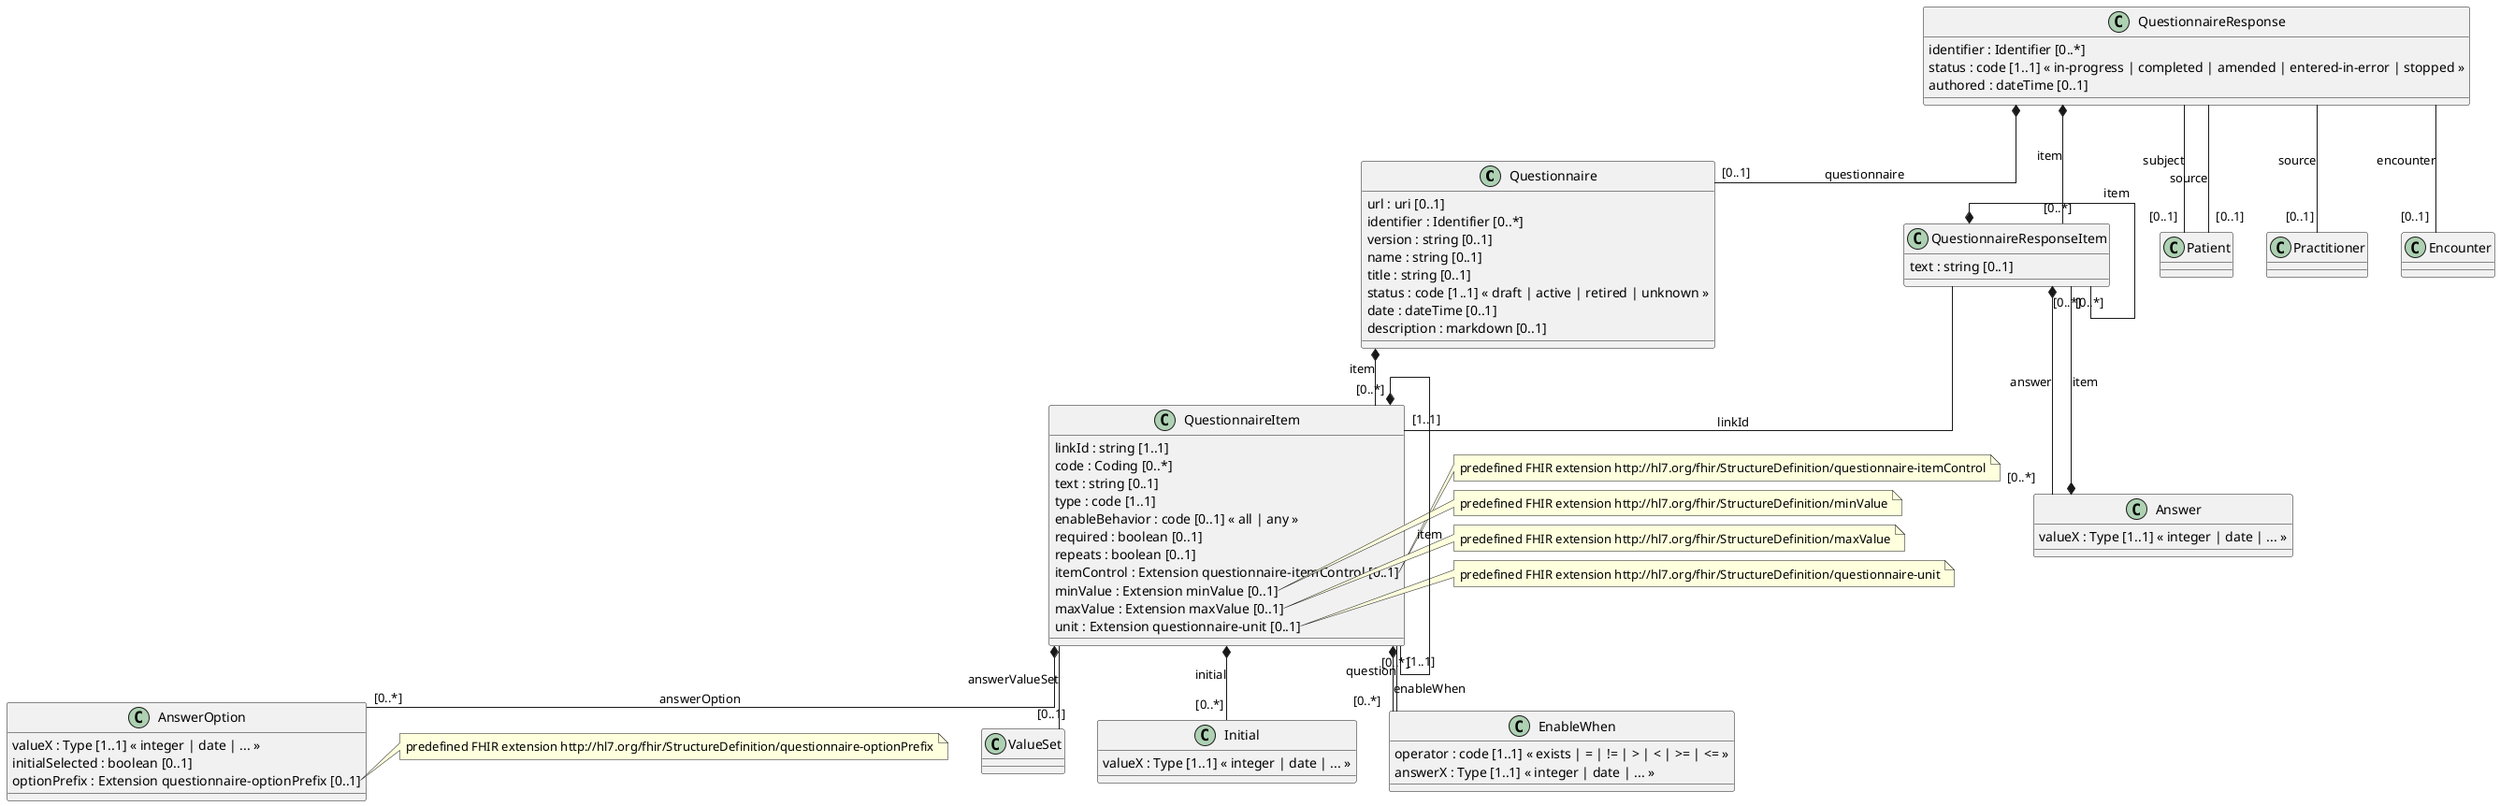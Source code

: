 @startuml
' ========================================
' start: configuration
' ========================================

skinparam linetype ortho

' ========================================
' end: configuration
' ========================================

' ========================================
' start: definition of entities/classes
' ========================================

class Questionnaire {
  url : uri [0..1]
  identifier : Identifier [0..*]
  version : string [0..1]
  name : string [0..1]
  title : string [0..1]
  status : code [1..1] « draft | active | retired | unknown »
  date : dateTime [0..1]
  description : markdown [0..1]
}

class QuestionnaireResponse {
  identifier : Identifier [0..*]
  status : code [1..1] « in-progress | completed | amended | entered-in-error | stopped »
  authored : dateTime [0..1]
}


class QuestionnaireItem {
  linkId : string [1..1]
  code : Coding [0..*]
  text : string [0..1]
  type : code [1..1]
  enableBehavior : code [0..1] « all | any »
  required : boolean [0..1]
  repeats : boolean [0..1]
  itemControl : Extension questionnaire-itemControl [0..1]
  minValue : Extension minValue [0..1]
  maxValue : Extension maxValue [0..1]
  unit : Extension questionnaire-unit [0..1]
}


class QuestionnaireResponseItem {
  text : string [0..1]
}

class ValueSet {
  }

class Patient {
  }
  
class Practitioner {
  }

class Encounter {
  }

class AnswerOption {
  valueX : Type [1..1] « integer | date | ... »
  initialSelected : boolean [0..1]
  optionPrefix : Extension questionnaire-optionPrefix [0..1]  
}
 
class Initial {
  valueX : Type [1..1] « integer | date | ... »
}

class Answer {
  valueX : Type [1..1] « integer | date | ... »
}

class EnableWhen {
  operator : code [1..1] « exists | = | != | > | < | >= | <= »
  answerX : Type [1..1] « integer | date | ... »
}

' ========================================
' end: definition of entities/classes
' ========================================

' ========================================
' start: definition of notes
' ========================================

note right of QuestionnaireItem::itemControl
  predefined FHIR extension http://hl7.org/fhir/StructureDefinition/questionnaire-itemControl
end note

note right of QuestionnaireItem::minValue
  predefined FHIR extension http://hl7.org/fhir/StructureDefinition/minValue
end note

note right of QuestionnaireItem::maxValue
  predefined FHIR extension http://hl7.org/fhir/StructureDefinition/maxValue
end note

note right of QuestionnaireItem::unit
  predefined FHIR extension http://hl7.org/fhir/StructureDefinition/questionnaire-unit
end note

note right of AnswerOption::optionPrefix
  predefined FHIR extension http://hl7.org/fhir/StructureDefinition/questionnaire-optionPrefix
end note

' ========================================
' end: definition of notes
' ========================================


' ========================================
' start: definition of associations
' ========================================

Questionnaire *-- "[0..*]" QuestionnaireItem : item
QuestionnaireItem *-- "[0..*]" QuestionnaireItem : item
QuestionnaireItem *-- "[0..*]" Initial : initial
QuestionnaireItem *-- "[0..*]" AnswerOption : answerOption
QuestionnaireItem *-- "[0..*]" EnableWhen : enableWhen
EnableWhen -- "[1..1]" QuestionnaireItem : question
QuestionnaireItem -- "[0..1]" ValueSet : answerValueSet


QuestionnaireResponse *-- "[0..1]" Questionnaire : questionnaire
QuestionnaireResponse *-- "[0..*]" QuestionnaireResponseItem : item
QuestionnaireResponse -- "[0..1]" Patient : subject
QuestionnaireResponse -- "[0..1]" Patient : source
QuestionnaireResponse -- "[0..1]" Practitioner : source
QuestionnaireResponse -- "[0..1]" Encounter : encounter
QuestionnaireResponseItem *-- "[0..*]" QuestionnaireResponseItem : item
QuestionnaireResponseItem -- "[1..1]" QuestionnaireItem : linkId
QuestionnaireResponseItem *-- "[0..*]" Answer : answer
Answer *-- "[0..*]" QuestionnaireResponseItem : item

' ========================================
' end: definition of associations
' ========================================
@enduml
